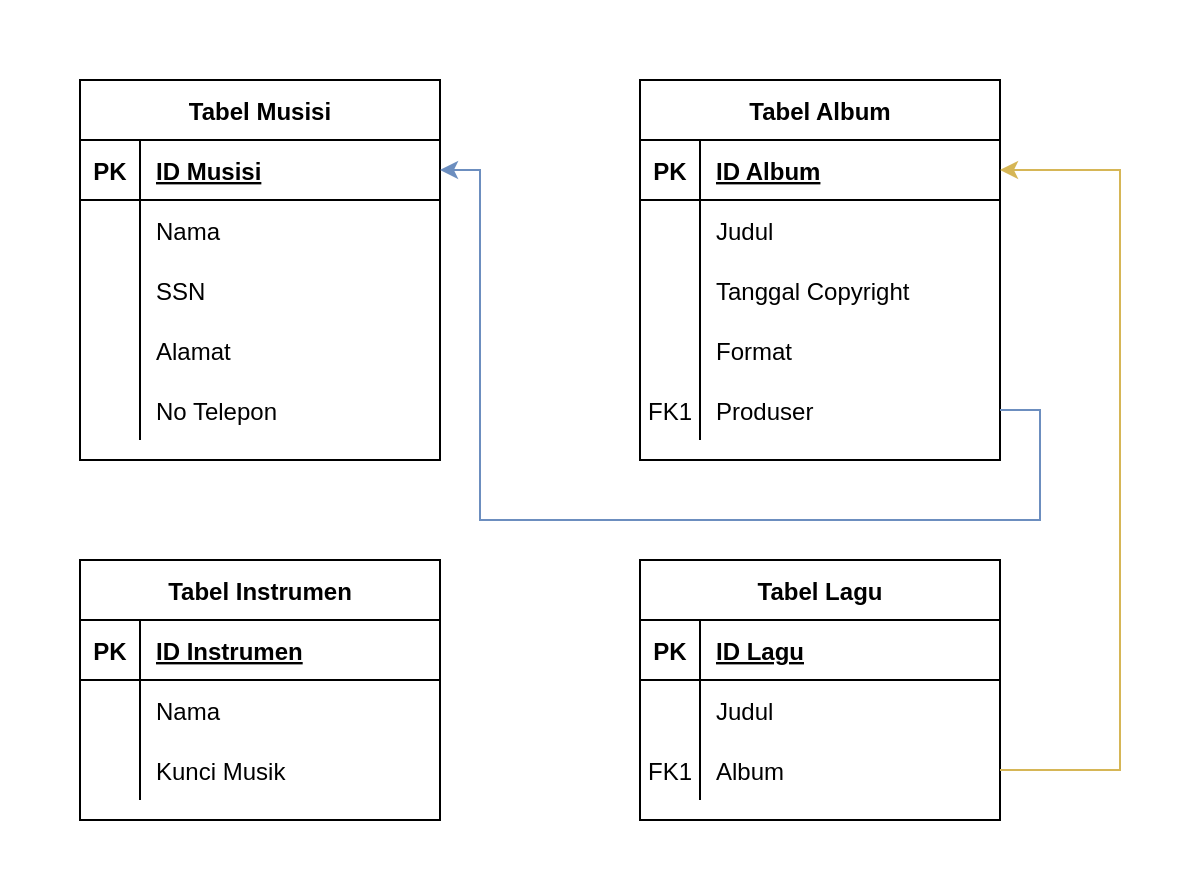 <mxfile version="20.0.2" type="device" pages="2"><diagram id="yE5jbAc8bw5vooXm9DRh" name="Project 1"><mxGraphModel dx="868" dy="520" grid="1" gridSize="10" guides="1" tooltips="1" connect="1" arrows="1" fold="1" page="1" pageScale="1" pageWidth="850" pageHeight="1100" math="0" shadow="0"><root><mxCell id="0"/><mxCell id="1" parent="0"/><mxCell id="SSqtJsGu-n4G2iBblamM-1" value="" style="rounded=0;whiteSpace=wrap;html=1;fillColor=none;strokeColor=none;" parent="1" vertex="1"><mxGeometry width="600" height="440" as="geometry"/></mxCell><mxCell id="lGt1atb2Q45k7bO0q2rv-1" value="Tabel Musisi" style="shape=table;startSize=30;container=1;collapsible=1;childLayout=tableLayout;fixedRows=1;rowLines=0;fontStyle=1;align=center;resizeLast=1;" parent="1" vertex="1"><mxGeometry x="40" y="40" width="180" height="190" as="geometry"/></mxCell><mxCell id="lGt1atb2Q45k7bO0q2rv-2" value="" style="shape=tableRow;horizontal=0;startSize=0;swimlaneHead=0;swimlaneBody=0;fillColor=none;collapsible=0;dropTarget=0;points=[[0,0.5],[1,0.5]];portConstraint=eastwest;top=0;left=0;right=0;bottom=1;" parent="lGt1atb2Q45k7bO0q2rv-1" vertex="1"><mxGeometry y="30" width="180" height="30" as="geometry"/></mxCell><mxCell id="lGt1atb2Q45k7bO0q2rv-3" value="PK" style="shape=partialRectangle;connectable=0;fillColor=none;top=0;left=0;bottom=0;right=0;fontStyle=1;overflow=hidden;" parent="lGt1atb2Q45k7bO0q2rv-2" vertex="1"><mxGeometry width="30" height="30" as="geometry"><mxRectangle width="30" height="30" as="alternateBounds"/></mxGeometry></mxCell><mxCell id="lGt1atb2Q45k7bO0q2rv-4" value="ID Musisi" style="shape=partialRectangle;connectable=0;fillColor=none;top=0;left=0;bottom=0;right=0;align=left;spacingLeft=6;fontStyle=5;overflow=hidden;" parent="lGt1atb2Q45k7bO0q2rv-2" vertex="1"><mxGeometry x="30" width="150" height="30" as="geometry"><mxRectangle width="150" height="30" as="alternateBounds"/></mxGeometry></mxCell><mxCell id="lGt1atb2Q45k7bO0q2rv-5" value="" style="shape=tableRow;horizontal=0;startSize=0;swimlaneHead=0;swimlaneBody=0;fillColor=none;collapsible=0;dropTarget=0;points=[[0,0.5],[1,0.5]];portConstraint=eastwest;top=0;left=0;right=0;bottom=0;" parent="lGt1atb2Q45k7bO0q2rv-1" vertex="1"><mxGeometry y="60" width="180" height="30" as="geometry"/></mxCell><mxCell id="lGt1atb2Q45k7bO0q2rv-6" value="" style="shape=partialRectangle;connectable=0;fillColor=none;top=0;left=0;bottom=0;right=0;editable=1;overflow=hidden;" parent="lGt1atb2Q45k7bO0q2rv-5" vertex="1"><mxGeometry width="30" height="30" as="geometry"><mxRectangle width="30" height="30" as="alternateBounds"/></mxGeometry></mxCell><mxCell id="lGt1atb2Q45k7bO0q2rv-7" value="Nama" style="shape=partialRectangle;connectable=0;fillColor=none;top=0;left=0;bottom=0;right=0;align=left;spacingLeft=6;overflow=hidden;" parent="lGt1atb2Q45k7bO0q2rv-5" vertex="1"><mxGeometry x="30" width="150" height="30" as="geometry"><mxRectangle width="150" height="30" as="alternateBounds"/></mxGeometry></mxCell><mxCell id="lGt1atb2Q45k7bO0q2rv-8" value="" style="shape=tableRow;horizontal=0;startSize=0;swimlaneHead=0;swimlaneBody=0;fillColor=none;collapsible=0;dropTarget=0;points=[[0,0.5],[1,0.5]];portConstraint=eastwest;top=0;left=0;right=0;bottom=0;" parent="lGt1atb2Q45k7bO0q2rv-1" vertex="1"><mxGeometry y="90" width="180" height="30" as="geometry"/></mxCell><mxCell id="lGt1atb2Q45k7bO0q2rv-9" value="" style="shape=partialRectangle;connectable=0;fillColor=none;top=0;left=0;bottom=0;right=0;editable=1;overflow=hidden;" parent="lGt1atb2Q45k7bO0q2rv-8" vertex="1"><mxGeometry width="30" height="30" as="geometry"><mxRectangle width="30" height="30" as="alternateBounds"/></mxGeometry></mxCell><mxCell id="lGt1atb2Q45k7bO0q2rv-10" value="SSN" style="shape=partialRectangle;connectable=0;fillColor=none;top=0;left=0;bottom=0;right=0;align=left;spacingLeft=6;overflow=hidden;" parent="lGt1atb2Q45k7bO0q2rv-8" vertex="1"><mxGeometry x="30" width="150" height="30" as="geometry"><mxRectangle width="150" height="30" as="alternateBounds"/></mxGeometry></mxCell><mxCell id="lGt1atb2Q45k7bO0q2rv-11" value="" style="shape=tableRow;horizontal=0;startSize=0;swimlaneHead=0;swimlaneBody=0;fillColor=none;collapsible=0;dropTarget=0;points=[[0,0.5],[1,0.5]];portConstraint=eastwest;top=0;left=0;right=0;bottom=0;" parent="lGt1atb2Q45k7bO0q2rv-1" vertex="1"><mxGeometry y="120" width="180" height="30" as="geometry"/></mxCell><mxCell id="lGt1atb2Q45k7bO0q2rv-12" value="" style="shape=partialRectangle;connectable=0;fillColor=none;top=0;left=0;bottom=0;right=0;editable=1;overflow=hidden;" parent="lGt1atb2Q45k7bO0q2rv-11" vertex="1"><mxGeometry width="30" height="30" as="geometry"><mxRectangle width="30" height="30" as="alternateBounds"/></mxGeometry></mxCell><mxCell id="lGt1atb2Q45k7bO0q2rv-13" value="Alamat" style="shape=partialRectangle;connectable=0;fillColor=none;top=0;left=0;bottom=0;right=0;align=left;spacingLeft=6;overflow=hidden;" parent="lGt1atb2Q45k7bO0q2rv-11" vertex="1"><mxGeometry x="30" width="150" height="30" as="geometry"><mxRectangle width="150" height="30" as="alternateBounds"/></mxGeometry></mxCell><mxCell id="lGt1atb2Q45k7bO0q2rv-14" style="shape=tableRow;horizontal=0;startSize=0;swimlaneHead=0;swimlaneBody=0;fillColor=none;collapsible=0;dropTarget=0;points=[[0,0.5],[1,0.5]];portConstraint=eastwest;top=0;left=0;right=0;bottom=0;" parent="lGt1atb2Q45k7bO0q2rv-1" vertex="1"><mxGeometry y="150" width="180" height="30" as="geometry"/></mxCell><mxCell id="lGt1atb2Q45k7bO0q2rv-15" style="shape=partialRectangle;connectable=0;fillColor=none;top=0;left=0;bottom=0;right=0;editable=1;overflow=hidden;" parent="lGt1atb2Q45k7bO0q2rv-14" vertex="1"><mxGeometry width="30" height="30" as="geometry"><mxRectangle width="30" height="30" as="alternateBounds"/></mxGeometry></mxCell><mxCell id="lGt1atb2Q45k7bO0q2rv-16" value="No Telepon" style="shape=partialRectangle;connectable=0;fillColor=none;top=0;left=0;bottom=0;right=0;align=left;spacingLeft=6;overflow=hidden;" parent="lGt1atb2Q45k7bO0q2rv-14" vertex="1"><mxGeometry x="30" width="150" height="30" as="geometry"><mxRectangle width="150" height="30" as="alternateBounds"/></mxGeometry></mxCell><mxCell id="lGt1atb2Q45k7bO0q2rv-18" value="Tabel Instrumen" style="shape=table;startSize=30;container=1;collapsible=1;childLayout=tableLayout;fixedRows=1;rowLines=0;fontStyle=1;align=center;resizeLast=1;" parent="1" vertex="1"><mxGeometry x="40" y="280" width="180" height="130" as="geometry"/></mxCell><mxCell id="lGt1atb2Q45k7bO0q2rv-19" value="" style="shape=tableRow;horizontal=0;startSize=0;swimlaneHead=0;swimlaneBody=0;fillColor=none;collapsible=0;dropTarget=0;points=[[0,0.5],[1,0.5]];portConstraint=eastwest;top=0;left=0;right=0;bottom=1;" parent="lGt1atb2Q45k7bO0q2rv-18" vertex="1"><mxGeometry y="30" width="180" height="30" as="geometry"/></mxCell><mxCell id="lGt1atb2Q45k7bO0q2rv-20" value="PK" style="shape=partialRectangle;connectable=0;fillColor=none;top=0;left=0;bottom=0;right=0;fontStyle=1;overflow=hidden;" parent="lGt1atb2Q45k7bO0q2rv-19" vertex="1"><mxGeometry width="30" height="30" as="geometry"><mxRectangle width="30" height="30" as="alternateBounds"/></mxGeometry></mxCell><mxCell id="lGt1atb2Q45k7bO0q2rv-21" value="ID Instrumen" style="shape=partialRectangle;connectable=0;fillColor=none;top=0;left=0;bottom=0;right=0;align=left;spacingLeft=6;fontStyle=5;overflow=hidden;" parent="lGt1atb2Q45k7bO0q2rv-19" vertex="1"><mxGeometry x="30" width="150" height="30" as="geometry"><mxRectangle width="150" height="30" as="alternateBounds"/></mxGeometry></mxCell><mxCell id="lGt1atb2Q45k7bO0q2rv-22" value="" style="shape=tableRow;horizontal=0;startSize=0;swimlaneHead=0;swimlaneBody=0;fillColor=none;collapsible=0;dropTarget=0;points=[[0,0.5],[1,0.5]];portConstraint=eastwest;top=0;left=0;right=0;bottom=0;" parent="lGt1atb2Q45k7bO0q2rv-18" vertex="1"><mxGeometry y="60" width="180" height="30" as="geometry"/></mxCell><mxCell id="lGt1atb2Q45k7bO0q2rv-23" value="" style="shape=partialRectangle;connectable=0;fillColor=none;top=0;left=0;bottom=0;right=0;editable=1;overflow=hidden;" parent="lGt1atb2Q45k7bO0q2rv-22" vertex="1"><mxGeometry width="30" height="30" as="geometry"><mxRectangle width="30" height="30" as="alternateBounds"/></mxGeometry></mxCell><mxCell id="lGt1atb2Q45k7bO0q2rv-24" value="Nama" style="shape=partialRectangle;connectable=0;fillColor=none;top=0;left=0;bottom=0;right=0;align=left;spacingLeft=6;overflow=hidden;" parent="lGt1atb2Q45k7bO0q2rv-22" vertex="1"><mxGeometry x="30" width="150" height="30" as="geometry"><mxRectangle width="150" height="30" as="alternateBounds"/></mxGeometry></mxCell><mxCell id="lGt1atb2Q45k7bO0q2rv-25" value="" style="shape=tableRow;horizontal=0;startSize=0;swimlaneHead=0;swimlaneBody=0;fillColor=none;collapsible=0;dropTarget=0;points=[[0,0.5],[1,0.5]];portConstraint=eastwest;top=0;left=0;right=0;bottom=0;" parent="lGt1atb2Q45k7bO0q2rv-18" vertex="1"><mxGeometry y="90" width="180" height="30" as="geometry"/></mxCell><mxCell id="lGt1atb2Q45k7bO0q2rv-26" value="" style="shape=partialRectangle;connectable=0;fillColor=none;top=0;left=0;bottom=0;right=0;editable=1;overflow=hidden;" parent="lGt1atb2Q45k7bO0q2rv-25" vertex="1"><mxGeometry width="30" height="30" as="geometry"><mxRectangle width="30" height="30" as="alternateBounds"/></mxGeometry></mxCell><mxCell id="lGt1atb2Q45k7bO0q2rv-27" value="Kunci Musik" style="shape=partialRectangle;connectable=0;fillColor=none;top=0;left=0;bottom=0;right=0;align=left;spacingLeft=6;overflow=hidden;" parent="lGt1atb2Q45k7bO0q2rv-25" vertex="1"><mxGeometry x="30" width="150" height="30" as="geometry"><mxRectangle width="150" height="30" as="alternateBounds"/></mxGeometry></mxCell><mxCell id="lGt1atb2Q45k7bO0q2rv-34" value="Tabel Album" style="shape=table;startSize=30;container=1;collapsible=1;childLayout=tableLayout;fixedRows=1;rowLines=0;fontStyle=1;align=center;resizeLast=1;" parent="1" vertex="1"><mxGeometry x="320" y="40" width="180" height="190" as="geometry"/></mxCell><mxCell id="lGt1atb2Q45k7bO0q2rv-35" value="" style="shape=tableRow;horizontal=0;startSize=0;swimlaneHead=0;swimlaneBody=0;fillColor=none;collapsible=0;dropTarget=0;points=[[0,0.5],[1,0.5]];portConstraint=eastwest;top=0;left=0;right=0;bottom=1;" parent="lGt1atb2Q45k7bO0q2rv-34" vertex="1"><mxGeometry y="30" width="180" height="30" as="geometry"/></mxCell><mxCell id="lGt1atb2Q45k7bO0q2rv-36" value="PK" style="shape=partialRectangle;connectable=0;fillColor=none;top=0;left=0;bottom=0;right=0;fontStyle=1;overflow=hidden;" parent="lGt1atb2Q45k7bO0q2rv-35" vertex="1"><mxGeometry width="30" height="30" as="geometry"><mxRectangle width="30" height="30" as="alternateBounds"/></mxGeometry></mxCell><mxCell id="lGt1atb2Q45k7bO0q2rv-37" value="ID Album" style="shape=partialRectangle;connectable=0;fillColor=none;top=0;left=0;bottom=0;right=0;align=left;spacingLeft=6;fontStyle=5;overflow=hidden;" parent="lGt1atb2Q45k7bO0q2rv-35" vertex="1"><mxGeometry x="30" width="150" height="30" as="geometry"><mxRectangle width="150" height="30" as="alternateBounds"/></mxGeometry></mxCell><mxCell id="lGt1atb2Q45k7bO0q2rv-38" value="" style="shape=tableRow;horizontal=0;startSize=0;swimlaneHead=0;swimlaneBody=0;fillColor=none;collapsible=0;dropTarget=0;points=[[0,0.5],[1,0.5]];portConstraint=eastwest;top=0;left=0;right=0;bottom=0;" parent="lGt1atb2Q45k7bO0q2rv-34" vertex="1"><mxGeometry y="60" width="180" height="30" as="geometry"/></mxCell><mxCell id="lGt1atb2Q45k7bO0q2rv-39" value="" style="shape=partialRectangle;connectable=0;fillColor=none;top=0;left=0;bottom=0;right=0;editable=1;overflow=hidden;" parent="lGt1atb2Q45k7bO0q2rv-38" vertex="1"><mxGeometry width="30" height="30" as="geometry"><mxRectangle width="30" height="30" as="alternateBounds"/></mxGeometry></mxCell><mxCell id="lGt1atb2Q45k7bO0q2rv-40" value="Judul" style="shape=partialRectangle;connectable=0;fillColor=none;top=0;left=0;bottom=0;right=0;align=left;spacingLeft=6;overflow=hidden;" parent="lGt1atb2Q45k7bO0q2rv-38" vertex="1"><mxGeometry x="30" width="150" height="30" as="geometry"><mxRectangle width="150" height="30" as="alternateBounds"/></mxGeometry></mxCell><mxCell id="lGt1atb2Q45k7bO0q2rv-41" value="" style="shape=tableRow;horizontal=0;startSize=0;swimlaneHead=0;swimlaneBody=0;fillColor=none;collapsible=0;dropTarget=0;points=[[0,0.5],[1,0.5]];portConstraint=eastwest;top=0;left=0;right=0;bottom=0;" parent="lGt1atb2Q45k7bO0q2rv-34" vertex="1"><mxGeometry y="90" width="180" height="30" as="geometry"/></mxCell><mxCell id="lGt1atb2Q45k7bO0q2rv-42" value="" style="shape=partialRectangle;connectable=0;fillColor=none;top=0;left=0;bottom=0;right=0;editable=1;overflow=hidden;" parent="lGt1atb2Q45k7bO0q2rv-41" vertex="1"><mxGeometry width="30" height="30" as="geometry"><mxRectangle width="30" height="30" as="alternateBounds"/></mxGeometry></mxCell><mxCell id="lGt1atb2Q45k7bO0q2rv-43" value="Tanggal Copyright" style="shape=partialRectangle;connectable=0;fillColor=none;top=0;left=0;bottom=0;right=0;align=left;spacingLeft=6;overflow=hidden;" parent="lGt1atb2Q45k7bO0q2rv-41" vertex="1"><mxGeometry x="30" width="150" height="30" as="geometry"><mxRectangle width="150" height="30" as="alternateBounds"/></mxGeometry></mxCell><mxCell id="lGt1atb2Q45k7bO0q2rv-44" value="" style="shape=tableRow;horizontal=0;startSize=0;swimlaneHead=0;swimlaneBody=0;fillColor=none;collapsible=0;dropTarget=0;points=[[0,0.5],[1,0.5]];portConstraint=eastwest;top=0;left=0;right=0;bottom=0;" parent="lGt1atb2Q45k7bO0q2rv-34" vertex="1"><mxGeometry y="120" width="180" height="30" as="geometry"/></mxCell><mxCell id="lGt1atb2Q45k7bO0q2rv-45" value="" style="shape=partialRectangle;connectable=0;fillColor=none;top=0;left=0;bottom=0;right=0;editable=1;overflow=hidden;" parent="lGt1atb2Q45k7bO0q2rv-44" vertex="1"><mxGeometry width="30" height="30" as="geometry"><mxRectangle width="30" height="30" as="alternateBounds"/></mxGeometry></mxCell><mxCell id="lGt1atb2Q45k7bO0q2rv-46" value="Format" style="shape=partialRectangle;connectable=0;fillColor=none;top=0;left=0;bottom=0;right=0;align=left;spacingLeft=6;overflow=hidden;" parent="lGt1atb2Q45k7bO0q2rv-44" vertex="1"><mxGeometry x="30" width="150" height="30" as="geometry"><mxRectangle width="150" height="30" as="alternateBounds"/></mxGeometry></mxCell><mxCell id="lGt1atb2Q45k7bO0q2rv-66" style="shape=tableRow;horizontal=0;startSize=0;swimlaneHead=0;swimlaneBody=0;fillColor=none;collapsible=0;dropTarget=0;points=[[0,0.5],[1,0.5]];portConstraint=eastwest;top=0;left=0;right=0;bottom=0;" parent="lGt1atb2Q45k7bO0q2rv-34" vertex="1"><mxGeometry y="150" width="180" height="30" as="geometry"/></mxCell><mxCell id="lGt1atb2Q45k7bO0q2rv-67" value="FK1" style="shape=partialRectangle;connectable=0;fillColor=none;top=0;left=0;bottom=0;right=0;editable=1;overflow=hidden;" parent="lGt1atb2Q45k7bO0q2rv-66" vertex="1"><mxGeometry width="30" height="30" as="geometry"><mxRectangle width="30" height="30" as="alternateBounds"/></mxGeometry></mxCell><mxCell id="lGt1atb2Q45k7bO0q2rv-68" value="Produser" style="shape=partialRectangle;connectable=0;fillColor=none;top=0;left=0;bottom=0;right=0;align=left;spacingLeft=6;overflow=hidden;" parent="lGt1atb2Q45k7bO0q2rv-66" vertex="1"><mxGeometry x="30" width="150" height="30" as="geometry"><mxRectangle width="150" height="30" as="alternateBounds"/></mxGeometry></mxCell><mxCell id="lGt1atb2Q45k7bO0q2rv-50" value="Tabel Lagu" style="shape=table;startSize=30;container=1;collapsible=1;childLayout=tableLayout;fixedRows=1;rowLines=0;fontStyle=1;align=center;resizeLast=1;" parent="1" vertex="1"><mxGeometry x="320" y="280" width="180" height="130" as="geometry"/></mxCell><mxCell id="lGt1atb2Q45k7bO0q2rv-51" value="" style="shape=tableRow;horizontal=0;startSize=0;swimlaneHead=0;swimlaneBody=0;fillColor=none;collapsible=0;dropTarget=0;points=[[0,0.5],[1,0.5]];portConstraint=eastwest;top=0;left=0;right=0;bottom=1;" parent="lGt1atb2Q45k7bO0q2rv-50" vertex="1"><mxGeometry y="30" width="180" height="30" as="geometry"/></mxCell><mxCell id="lGt1atb2Q45k7bO0q2rv-52" value="PK" style="shape=partialRectangle;connectable=0;fillColor=none;top=0;left=0;bottom=0;right=0;fontStyle=1;overflow=hidden;" parent="lGt1atb2Q45k7bO0q2rv-51" vertex="1"><mxGeometry width="30" height="30" as="geometry"><mxRectangle width="30" height="30" as="alternateBounds"/></mxGeometry></mxCell><mxCell id="lGt1atb2Q45k7bO0q2rv-53" value="ID Lagu" style="shape=partialRectangle;connectable=0;fillColor=none;top=0;left=0;bottom=0;right=0;align=left;spacingLeft=6;fontStyle=5;overflow=hidden;" parent="lGt1atb2Q45k7bO0q2rv-51" vertex="1"><mxGeometry x="30" width="150" height="30" as="geometry"><mxRectangle width="150" height="30" as="alternateBounds"/></mxGeometry></mxCell><mxCell id="lGt1atb2Q45k7bO0q2rv-54" value="" style="shape=tableRow;horizontal=0;startSize=0;swimlaneHead=0;swimlaneBody=0;fillColor=none;collapsible=0;dropTarget=0;points=[[0,0.5],[1,0.5]];portConstraint=eastwest;top=0;left=0;right=0;bottom=0;" parent="lGt1atb2Q45k7bO0q2rv-50" vertex="1"><mxGeometry y="60" width="180" height="30" as="geometry"/></mxCell><mxCell id="lGt1atb2Q45k7bO0q2rv-55" value="" style="shape=partialRectangle;connectable=0;fillColor=none;top=0;left=0;bottom=0;right=0;editable=1;overflow=hidden;" parent="lGt1atb2Q45k7bO0q2rv-54" vertex="1"><mxGeometry width="30" height="30" as="geometry"><mxRectangle width="30" height="30" as="alternateBounds"/></mxGeometry></mxCell><mxCell id="lGt1atb2Q45k7bO0q2rv-56" value="Judul" style="shape=partialRectangle;connectable=0;fillColor=none;top=0;left=0;bottom=0;right=0;align=left;spacingLeft=6;overflow=hidden;" parent="lGt1atb2Q45k7bO0q2rv-54" vertex="1"><mxGeometry x="30" width="150" height="30" as="geometry"><mxRectangle width="150" height="30" as="alternateBounds"/></mxGeometry></mxCell><mxCell id="lGt1atb2Q45k7bO0q2rv-72" style="shape=tableRow;horizontal=0;startSize=0;swimlaneHead=0;swimlaneBody=0;fillColor=none;collapsible=0;dropTarget=0;points=[[0,0.5],[1,0.5]];portConstraint=eastwest;top=0;left=0;right=0;bottom=0;" parent="lGt1atb2Q45k7bO0q2rv-50" vertex="1"><mxGeometry y="90" width="180" height="30" as="geometry"/></mxCell><mxCell id="lGt1atb2Q45k7bO0q2rv-73" value="FK1" style="shape=partialRectangle;connectable=0;fillColor=none;top=0;left=0;bottom=0;right=0;editable=1;overflow=hidden;" parent="lGt1atb2Q45k7bO0q2rv-72" vertex="1"><mxGeometry width="30" height="30" as="geometry"><mxRectangle width="30" height="30" as="alternateBounds"/></mxGeometry></mxCell><mxCell id="lGt1atb2Q45k7bO0q2rv-74" value="Album" style="shape=partialRectangle;connectable=0;fillColor=none;top=0;left=0;bottom=0;right=0;align=left;spacingLeft=6;overflow=hidden;" parent="lGt1atb2Q45k7bO0q2rv-72" vertex="1"><mxGeometry x="30" width="150" height="30" as="geometry"><mxRectangle width="150" height="30" as="alternateBounds"/></mxGeometry></mxCell><mxCell id="lGt1atb2Q45k7bO0q2rv-79" style="edgeStyle=orthogonalEdgeStyle;rounded=0;orthogonalLoop=1;jettySize=auto;html=1;entryX=1;entryY=0.5;entryDx=0;entryDy=0;fillColor=#dae8fc;strokeColor=#6c8ebf;" parent="1" target="lGt1atb2Q45k7bO0q2rv-2" edge="1"><mxGeometry relative="1" as="geometry"><Array as="points"><mxPoint x="520" y="385"/><mxPoint x="520" y="260"/><mxPoint x="240" y="260"/><mxPoint x="240" y="85"/></Array></mxGeometry></mxCell><mxCell id="lGt1atb2Q45k7bO0q2rv-80" style="edgeStyle=orthogonalEdgeStyle;rounded=0;orthogonalLoop=1;jettySize=auto;html=1;entryX=1;entryY=0.5;entryDx=0;entryDy=0;fillColor=#dae8fc;strokeColor=#6c8ebf;" parent="1" source="lGt1atb2Q45k7bO0q2rv-66" target="lGt1atb2Q45k7bO0q2rv-2" edge="1"><mxGeometry relative="1" as="geometry"><Array as="points"><mxPoint x="520" y="205"/><mxPoint x="520" y="260"/><mxPoint x="240" y="260"/><mxPoint x="240" y="85"/></Array></mxGeometry></mxCell><mxCell id="lGt1atb2Q45k7bO0q2rv-81" style="edgeStyle=orthogonalEdgeStyle;rounded=0;orthogonalLoop=1;jettySize=auto;html=1;entryX=1;entryY=0.5;entryDx=0;entryDy=0;fillColor=#fff2cc;strokeColor=#d6b656;" parent="1" source="lGt1atb2Q45k7bO0q2rv-72" target="lGt1atb2Q45k7bO0q2rv-35" edge="1"><mxGeometry relative="1" as="geometry"><Array as="points"><mxPoint x="560" y="385"/><mxPoint x="560" y="85"/></Array></mxGeometry></mxCell><mxCell id="lGt1atb2Q45k7bO0q2rv-85" style="edgeStyle=orthogonalEdgeStyle;rounded=0;orthogonalLoop=1;jettySize=auto;html=1;entryX=1;entryY=0.5;entryDx=0;entryDy=0;fillColor=#f8cecc;strokeColor=#b85450;" parent="1" target="lGt1atb2Q45k7bO0q2rv-19" edge="1"><mxGeometry relative="1" as="geometry"><Array as="points"><mxPoint x="280" y="235"/><mxPoint x="280" y="325"/></Array></mxGeometry></mxCell></root></mxGraphModel></diagram><diagram id="ZtxIlusc3WWcSlfUmJfI" name="Project 2"><mxGraphModel dx="868" dy="520" grid="1" gridSize="10" guides="1" tooltips="1" connect="1" arrows="1" fold="1" page="1" pageScale="1" pageWidth="850" pageHeight="1100" math="0" shadow="0"><root><mxCell id="0"/><mxCell id="1" parent="0"/><mxCell id="4MfmLm9JOlNP3T2uzM1D-1" value="" style="rounded=0;whiteSpace=wrap;html=1;fillColor=none;strokeColor=none;" parent="1" vertex="1"><mxGeometry width="800" height="680" as="geometry"/></mxCell><mxCell id="g5x3X5lrVRF9ZWE9VH4x-1" value="Employee" style="shape=table;startSize=30;container=1;collapsible=1;childLayout=tableLayout;fixedRows=1;rowLines=0;fontStyle=1;align=center;resizeLast=1;" parent="1" vertex="1"><mxGeometry x="40" y="40" width="180" height="310" as="geometry"/></mxCell><mxCell id="g5x3X5lrVRF9ZWE9VH4x-2" value="" style="shape=tableRow;horizontal=0;startSize=0;swimlaneHead=0;swimlaneBody=0;fillColor=none;collapsible=0;dropTarget=0;points=[[0,0.5],[1,0.5]];portConstraint=eastwest;top=0;left=0;right=0;bottom=1;" parent="g5x3X5lrVRF9ZWE9VH4x-1" vertex="1"><mxGeometry y="30" width="180" height="30" as="geometry"/></mxCell><mxCell id="g5x3X5lrVRF9ZWE9VH4x-3" value="PK" style="shape=partialRectangle;connectable=0;fillColor=none;top=0;left=0;bottom=0;right=0;fontStyle=1;overflow=hidden;" parent="g5x3X5lrVRF9ZWE9VH4x-2" vertex="1"><mxGeometry width="30" height="30" as="geometry"><mxRectangle width="30" height="30" as="alternateBounds"/></mxGeometry></mxCell><mxCell id="g5x3X5lrVRF9ZWE9VH4x-4" value="SSN" style="shape=partialRectangle;connectable=0;fillColor=none;top=0;left=0;bottom=0;right=0;align=left;spacingLeft=6;fontStyle=5;overflow=hidden;" parent="g5x3X5lrVRF9ZWE9VH4x-2" vertex="1"><mxGeometry x="30" width="150" height="30" as="geometry"><mxRectangle width="150" height="30" as="alternateBounds"/></mxGeometry></mxCell><mxCell id="g5x3X5lrVRF9ZWE9VH4x-5" value="" style="shape=tableRow;horizontal=0;startSize=0;swimlaneHead=0;swimlaneBody=0;fillColor=none;collapsible=0;dropTarget=0;points=[[0,0.5],[1,0.5]];portConstraint=eastwest;top=0;left=0;right=0;bottom=0;" parent="g5x3X5lrVRF9ZWE9VH4x-1" vertex="1"><mxGeometry y="60" width="180" height="30" as="geometry"/></mxCell><mxCell id="g5x3X5lrVRF9ZWE9VH4x-6" value="" style="shape=partialRectangle;connectable=0;fillColor=none;top=0;left=0;bottom=0;right=0;editable=1;overflow=hidden;" parent="g5x3X5lrVRF9ZWE9VH4x-5" vertex="1"><mxGeometry width="30" height="30" as="geometry"><mxRectangle width="30" height="30" as="alternateBounds"/></mxGeometry></mxCell><mxCell id="g5x3X5lrVRF9ZWE9VH4x-7" value="First Name" style="shape=partialRectangle;connectable=0;fillColor=none;top=0;left=0;bottom=0;right=0;align=left;spacingLeft=6;overflow=hidden;" parent="g5x3X5lrVRF9ZWE9VH4x-5" vertex="1"><mxGeometry x="30" width="150" height="30" as="geometry"><mxRectangle width="150" height="30" as="alternateBounds"/></mxGeometry></mxCell><mxCell id="g5x3X5lrVRF9ZWE9VH4x-8" value="" style="shape=tableRow;horizontal=0;startSize=0;swimlaneHead=0;swimlaneBody=0;fillColor=none;collapsible=0;dropTarget=0;points=[[0,0.5],[1,0.5]];portConstraint=eastwest;top=0;left=0;right=0;bottom=0;" parent="g5x3X5lrVRF9ZWE9VH4x-1" vertex="1"><mxGeometry y="90" width="180" height="30" as="geometry"/></mxCell><mxCell id="g5x3X5lrVRF9ZWE9VH4x-9" value="" style="shape=partialRectangle;connectable=0;fillColor=none;top=0;left=0;bottom=0;right=0;editable=1;overflow=hidden;" parent="g5x3X5lrVRF9ZWE9VH4x-8" vertex="1"><mxGeometry width="30" height="30" as="geometry"><mxRectangle width="30" height="30" as="alternateBounds"/></mxGeometry></mxCell><mxCell id="g5x3X5lrVRF9ZWE9VH4x-10" value="Middle Name" style="shape=partialRectangle;connectable=0;fillColor=none;top=0;left=0;bottom=0;right=0;align=left;spacingLeft=6;overflow=hidden;" parent="g5x3X5lrVRF9ZWE9VH4x-8" vertex="1"><mxGeometry x="30" width="150" height="30" as="geometry"><mxRectangle width="150" height="30" as="alternateBounds"/></mxGeometry></mxCell><mxCell id="g5x3X5lrVRF9ZWE9VH4x-11" value="" style="shape=tableRow;horizontal=0;startSize=0;swimlaneHead=0;swimlaneBody=0;fillColor=none;collapsible=0;dropTarget=0;points=[[0,0.5],[1,0.5]];portConstraint=eastwest;top=0;left=0;right=0;bottom=0;" parent="g5x3X5lrVRF9ZWE9VH4x-1" vertex="1"><mxGeometry y="120" width="180" height="30" as="geometry"/></mxCell><mxCell id="g5x3X5lrVRF9ZWE9VH4x-12" value="" style="shape=partialRectangle;connectable=0;fillColor=none;top=0;left=0;bottom=0;right=0;editable=1;overflow=hidden;" parent="g5x3X5lrVRF9ZWE9VH4x-11" vertex="1"><mxGeometry width="30" height="30" as="geometry"><mxRectangle width="30" height="30" as="alternateBounds"/></mxGeometry></mxCell><mxCell id="g5x3X5lrVRF9ZWE9VH4x-13" value="Last Name" style="shape=partialRectangle;connectable=0;fillColor=none;top=0;left=0;bottom=0;right=0;align=left;spacingLeft=6;overflow=hidden;" parent="g5x3X5lrVRF9ZWE9VH4x-11" vertex="1"><mxGeometry x="30" width="150" height="30" as="geometry"><mxRectangle width="150" height="30" as="alternateBounds"/></mxGeometry></mxCell><mxCell id="g5x3X5lrVRF9ZWE9VH4x-14" style="shape=tableRow;horizontal=0;startSize=0;swimlaneHead=0;swimlaneBody=0;fillColor=none;collapsible=0;dropTarget=0;points=[[0,0.5],[1,0.5]];portConstraint=eastwest;top=0;left=0;right=0;bottom=0;" parent="g5x3X5lrVRF9ZWE9VH4x-1" vertex="1"><mxGeometry y="150" width="180" height="30" as="geometry"/></mxCell><mxCell id="g5x3X5lrVRF9ZWE9VH4x-15" style="shape=partialRectangle;connectable=0;fillColor=none;top=0;left=0;bottom=0;right=0;editable=1;overflow=hidden;" parent="g5x3X5lrVRF9ZWE9VH4x-14" vertex="1"><mxGeometry width="30" height="30" as="geometry"><mxRectangle width="30" height="30" as="alternateBounds"/></mxGeometry></mxCell><mxCell id="g5x3X5lrVRF9ZWE9VH4x-16" value="Birthdate" style="shape=partialRectangle;connectable=0;fillColor=none;top=0;left=0;bottom=0;right=0;align=left;spacingLeft=6;overflow=hidden;" parent="g5x3X5lrVRF9ZWE9VH4x-14" vertex="1"><mxGeometry x="30" width="150" height="30" as="geometry"><mxRectangle width="150" height="30" as="alternateBounds"/></mxGeometry></mxCell><mxCell id="g5x3X5lrVRF9ZWE9VH4x-17" style="shape=tableRow;horizontal=0;startSize=0;swimlaneHead=0;swimlaneBody=0;fillColor=none;collapsible=0;dropTarget=0;points=[[0,0.5],[1,0.5]];portConstraint=eastwest;top=0;left=0;right=0;bottom=0;" parent="g5x3X5lrVRF9ZWE9VH4x-1" vertex="1"><mxGeometry y="180" width="180" height="30" as="geometry"/></mxCell><mxCell id="g5x3X5lrVRF9ZWE9VH4x-18" style="shape=partialRectangle;connectable=0;fillColor=none;top=0;left=0;bottom=0;right=0;editable=1;overflow=hidden;" parent="g5x3X5lrVRF9ZWE9VH4x-17" vertex="1"><mxGeometry width="30" height="30" as="geometry"><mxRectangle width="30" height="30" as="alternateBounds"/></mxGeometry></mxCell><mxCell id="g5x3X5lrVRF9ZWE9VH4x-19" value="Adress" style="shape=partialRectangle;connectable=0;fillColor=none;top=0;left=0;bottom=0;right=0;align=left;spacingLeft=6;overflow=hidden;" parent="g5x3X5lrVRF9ZWE9VH4x-17" vertex="1"><mxGeometry x="30" width="150" height="30" as="geometry"><mxRectangle width="150" height="30" as="alternateBounds"/></mxGeometry></mxCell><mxCell id="g5x3X5lrVRF9ZWE9VH4x-20" style="shape=tableRow;horizontal=0;startSize=0;swimlaneHead=0;swimlaneBody=0;fillColor=none;collapsible=0;dropTarget=0;points=[[0,0.5],[1,0.5]];portConstraint=eastwest;top=0;left=0;right=0;bottom=0;" parent="g5x3X5lrVRF9ZWE9VH4x-1" vertex="1"><mxGeometry y="210" width="180" height="30" as="geometry"/></mxCell><mxCell id="g5x3X5lrVRF9ZWE9VH4x-21" style="shape=partialRectangle;connectable=0;fillColor=none;top=0;left=0;bottom=0;right=0;editable=1;overflow=hidden;" parent="g5x3X5lrVRF9ZWE9VH4x-20" vertex="1"><mxGeometry width="30" height="30" as="geometry"><mxRectangle width="30" height="30" as="alternateBounds"/></mxGeometry></mxCell><mxCell id="g5x3X5lrVRF9ZWE9VH4x-22" value="Sex" style="shape=partialRectangle;connectable=0;fillColor=none;top=0;left=0;bottom=0;right=0;align=left;spacingLeft=6;overflow=hidden;" parent="g5x3X5lrVRF9ZWE9VH4x-20" vertex="1"><mxGeometry x="30" width="150" height="30" as="geometry"><mxRectangle width="150" height="30" as="alternateBounds"/></mxGeometry></mxCell><mxCell id="g5x3X5lrVRF9ZWE9VH4x-23" style="shape=tableRow;horizontal=0;startSize=0;swimlaneHead=0;swimlaneBody=0;fillColor=none;collapsible=0;dropTarget=0;points=[[0,0.5],[1,0.5]];portConstraint=eastwest;top=0;left=0;right=0;bottom=0;" parent="g5x3X5lrVRF9ZWE9VH4x-1" vertex="1"><mxGeometry y="240" width="180" height="30" as="geometry"/></mxCell><mxCell id="g5x3X5lrVRF9ZWE9VH4x-24" style="shape=partialRectangle;connectable=0;fillColor=none;top=0;left=0;bottom=0;right=0;editable=1;overflow=hidden;" parent="g5x3X5lrVRF9ZWE9VH4x-23" vertex="1"><mxGeometry width="30" height="30" as="geometry"><mxRectangle width="30" height="30" as="alternateBounds"/></mxGeometry></mxCell><mxCell id="g5x3X5lrVRF9ZWE9VH4x-25" value="Salary" style="shape=partialRectangle;connectable=0;fillColor=none;top=0;left=0;bottom=0;right=0;align=left;spacingLeft=6;overflow=hidden;" parent="g5x3X5lrVRF9ZWE9VH4x-23" vertex="1"><mxGeometry x="30" width="150" height="30" as="geometry"><mxRectangle width="150" height="30" as="alternateBounds"/></mxGeometry></mxCell><mxCell id="g5x3X5lrVRF9ZWE9VH4x-26" style="shape=tableRow;horizontal=0;startSize=0;swimlaneHead=0;swimlaneBody=0;fillColor=none;collapsible=0;dropTarget=0;points=[[0,0.5],[1,0.5]];portConstraint=eastwest;top=0;left=0;right=0;bottom=0;" parent="g5x3X5lrVRF9ZWE9VH4x-1" vertex="1"><mxGeometry y="270" width="180" height="30" as="geometry"/></mxCell><mxCell id="g5x3X5lrVRF9ZWE9VH4x-27" value="FK1" style="shape=partialRectangle;connectable=0;fillColor=none;top=0;left=0;bottom=0;right=0;editable=1;overflow=hidden;" parent="g5x3X5lrVRF9ZWE9VH4x-26" vertex="1"><mxGeometry width="30" height="30" as="geometry"><mxRectangle width="30" height="30" as="alternateBounds"/></mxGeometry></mxCell><mxCell id="g5x3X5lrVRF9ZWE9VH4x-28" value="Department Number" style="shape=partialRectangle;connectable=0;fillColor=none;top=0;left=0;bottom=0;right=0;align=left;spacingLeft=6;overflow=hidden;" parent="g5x3X5lrVRF9ZWE9VH4x-26" vertex="1"><mxGeometry x="30" width="150" height="30" as="geometry"><mxRectangle width="150" height="30" as="alternateBounds"/></mxGeometry></mxCell><mxCell id="g5x3X5lrVRF9ZWE9VH4x-29" value="Department" style="shape=table;startSize=30;container=1;collapsible=1;childLayout=tableLayout;fixedRows=1;rowLines=0;fontStyle=1;align=center;resizeLast=1;" parent="1" vertex="1"><mxGeometry x="280" y="40" width="180" height="130" as="geometry"/></mxCell><mxCell id="g5x3X5lrVRF9ZWE9VH4x-30" value="" style="shape=tableRow;horizontal=0;startSize=0;swimlaneHead=0;swimlaneBody=0;fillColor=none;collapsible=0;dropTarget=0;points=[[0,0.5],[1,0.5]];portConstraint=eastwest;top=0;left=0;right=0;bottom=1;" parent="g5x3X5lrVRF9ZWE9VH4x-29" vertex="1"><mxGeometry y="30" width="180" height="30" as="geometry"/></mxCell><mxCell id="g5x3X5lrVRF9ZWE9VH4x-31" value="PK" style="shape=partialRectangle;connectable=0;fillColor=none;top=0;left=0;bottom=0;right=0;fontStyle=1;overflow=hidden;" parent="g5x3X5lrVRF9ZWE9VH4x-30" vertex="1"><mxGeometry width="30" height="30" as="geometry"><mxRectangle width="30" height="30" as="alternateBounds"/></mxGeometry></mxCell><mxCell id="g5x3X5lrVRF9ZWE9VH4x-32" value="Department Number" style="shape=partialRectangle;connectable=0;fillColor=none;top=0;left=0;bottom=0;right=0;align=left;spacingLeft=6;fontStyle=5;overflow=hidden;" parent="g5x3X5lrVRF9ZWE9VH4x-30" vertex="1"><mxGeometry x="30" width="150" height="30" as="geometry"><mxRectangle width="150" height="30" as="alternateBounds"/></mxGeometry></mxCell><mxCell id="g5x3X5lrVRF9ZWE9VH4x-33" value="" style="shape=tableRow;horizontal=0;startSize=0;swimlaneHead=0;swimlaneBody=0;fillColor=none;collapsible=0;dropTarget=0;points=[[0,0.5],[1,0.5]];portConstraint=eastwest;top=0;left=0;right=0;bottom=0;" parent="g5x3X5lrVRF9ZWE9VH4x-29" vertex="1"><mxGeometry y="60" width="180" height="30" as="geometry"/></mxCell><mxCell id="g5x3X5lrVRF9ZWE9VH4x-34" value="" style="shape=partialRectangle;connectable=0;fillColor=none;top=0;left=0;bottom=0;right=0;editable=1;overflow=hidden;" parent="g5x3X5lrVRF9ZWE9VH4x-33" vertex="1"><mxGeometry width="30" height="30" as="geometry"><mxRectangle width="30" height="30" as="alternateBounds"/></mxGeometry></mxCell><mxCell id="g5x3X5lrVRF9ZWE9VH4x-35" value="Department Name" style="shape=partialRectangle;connectable=0;fillColor=none;top=0;left=0;bottom=0;right=0;align=left;spacingLeft=6;overflow=hidden;" parent="g5x3X5lrVRF9ZWE9VH4x-33" vertex="1"><mxGeometry x="30" width="150" height="30" as="geometry"><mxRectangle width="150" height="30" as="alternateBounds"/></mxGeometry></mxCell><mxCell id="g5x3X5lrVRF9ZWE9VH4x-39" value="" style="shape=tableRow;horizontal=0;startSize=0;swimlaneHead=0;swimlaneBody=0;fillColor=none;collapsible=0;dropTarget=0;points=[[0,0.5],[1,0.5]];portConstraint=eastwest;top=0;left=0;right=0;bottom=0;" parent="g5x3X5lrVRF9ZWE9VH4x-29" vertex="1"><mxGeometry y="90" width="180" height="30" as="geometry"/></mxCell><mxCell id="g5x3X5lrVRF9ZWE9VH4x-40" value="" style="shape=partialRectangle;connectable=0;fillColor=none;top=0;left=0;bottom=0;right=0;editable=1;overflow=hidden;" parent="g5x3X5lrVRF9ZWE9VH4x-39" vertex="1"><mxGeometry width="30" height="30" as="geometry"><mxRectangle width="30" height="30" as="alternateBounds"/></mxGeometry></mxCell><mxCell id="g5x3X5lrVRF9ZWE9VH4x-41" value="Manager Startdate" style="shape=partialRectangle;connectable=0;fillColor=none;top=0;left=0;bottom=0;right=0;align=left;spacingLeft=6;overflow=hidden;" parent="g5x3X5lrVRF9ZWE9VH4x-39" vertex="1"><mxGeometry x="30" width="150" height="30" as="geometry"><mxRectangle width="150" height="30" as="alternateBounds"/></mxGeometry></mxCell><mxCell id="g5x3X5lrVRF9ZWE9VH4x-45" value="Dept_Location" style="shape=table;startSize=30;container=1;collapsible=1;childLayout=tableLayout;fixedRows=1;rowLines=0;fontStyle=1;align=center;resizeLast=1;" parent="1" vertex="1"><mxGeometry x="520" y="40" width="180" height="100" as="geometry"/></mxCell><mxCell id="g5x3X5lrVRF9ZWE9VH4x-49" value="" style="shape=tableRow;horizontal=0;startSize=0;swimlaneHead=0;swimlaneBody=0;fillColor=none;collapsible=0;dropTarget=0;points=[[0,0.5],[1,0.5]];portConstraint=eastwest;top=0;left=0;right=0;bottom=0;" parent="g5x3X5lrVRF9ZWE9VH4x-45" vertex="1"><mxGeometry y="30" width="180" height="30" as="geometry"/></mxCell><mxCell id="g5x3X5lrVRF9ZWE9VH4x-50" value="FK1" style="shape=partialRectangle;connectable=0;fillColor=none;top=0;left=0;bottom=0;right=0;editable=1;overflow=hidden;" parent="g5x3X5lrVRF9ZWE9VH4x-49" vertex="1"><mxGeometry width="30" height="30" as="geometry"><mxRectangle width="30" height="30" as="alternateBounds"/></mxGeometry></mxCell><mxCell id="g5x3X5lrVRF9ZWE9VH4x-51" value="Department Number" style="shape=partialRectangle;connectable=0;fillColor=none;top=0;left=0;bottom=0;right=0;align=left;spacingLeft=6;overflow=hidden;" parent="g5x3X5lrVRF9ZWE9VH4x-49" vertex="1"><mxGeometry x="30" width="150" height="30" as="geometry"><mxRectangle width="150" height="30" as="alternateBounds"/></mxGeometry></mxCell><mxCell id="g5x3X5lrVRF9ZWE9VH4x-52" value="" style="shape=tableRow;horizontal=0;startSize=0;swimlaneHead=0;swimlaneBody=0;fillColor=none;collapsible=0;dropTarget=0;points=[[0,0.5],[1,0.5]];portConstraint=eastwest;top=0;left=0;right=0;bottom=0;" parent="g5x3X5lrVRF9ZWE9VH4x-45" vertex="1"><mxGeometry y="60" width="180" height="30" as="geometry"/></mxCell><mxCell id="g5x3X5lrVRF9ZWE9VH4x-53" value="" style="shape=partialRectangle;connectable=0;fillColor=none;top=0;left=0;bottom=0;right=0;editable=1;overflow=hidden;" parent="g5x3X5lrVRF9ZWE9VH4x-52" vertex="1"><mxGeometry width="30" height="30" as="geometry"><mxRectangle width="30" height="30" as="alternateBounds"/></mxGeometry></mxCell><mxCell id="g5x3X5lrVRF9ZWE9VH4x-54" value="Department Location" style="shape=partialRectangle;connectable=0;fillColor=none;top=0;left=0;bottom=0;right=0;align=left;spacingLeft=6;overflow=hidden;" parent="g5x3X5lrVRF9ZWE9VH4x-52" vertex="1"><mxGeometry x="30" width="150" height="30" as="geometry"><mxRectangle width="150" height="30" as="alternateBounds"/></mxGeometry></mxCell><mxCell id="g5x3X5lrVRF9ZWE9VH4x-61" value="Project" style="shape=table;startSize=30;container=1;collapsible=1;childLayout=tableLayout;fixedRows=1;rowLines=0;fontStyle=1;align=center;resizeLast=1;" parent="1" vertex="1"><mxGeometry x="280" y="240" width="180" height="160" as="geometry"/></mxCell><mxCell id="g5x3X5lrVRF9ZWE9VH4x-62" value="" style="shape=tableRow;horizontal=0;startSize=0;swimlaneHead=0;swimlaneBody=0;fillColor=none;collapsible=0;dropTarget=0;points=[[0,0.5],[1,0.5]];portConstraint=eastwest;top=0;left=0;right=0;bottom=1;" parent="g5x3X5lrVRF9ZWE9VH4x-61" vertex="1"><mxGeometry y="30" width="180" height="30" as="geometry"/></mxCell><mxCell id="g5x3X5lrVRF9ZWE9VH4x-63" value="PK" style="shape=partialRectangle;connectable=0;fillColor=none;top=0;left=0;bottom=0;right=0;fontStyle=1;overflow=hidden;" parent="g5x3X5lrVRF9ZWE9VH4x-62" vertex="1"><mxGeometry width="30" height="30" as="geometry"><mxRectangle width="30" height="30" as="alternateBounds"/></mxGeometry></mxCell><mxCell id="g5x3X5lrVRF9ZWE9VH4x-64" value="Project Number" style="shape=partialRectangle;connectable=0;fillColor=none;top=0;left=0;bottom=0;right=0;align=left;spacingLeft=6;fontStyle=5;overflow=hidden;" parent="g5x3X5lrVRF9ZWE9VH4x-62" vertex="1"><mxGeometry x="30" width="150" height="30" as="geometry"><mxRectangle width="150" height="30" as="alternateBounds"/></mxGeometry></mxCell><mxCell id="g5x3X5lrVRF9ZWE9VH4x-65" value="" style="shape=tableRow;horizontal=0;startSize=0;swimlaneHead=0;swimlaneBody=0;fillColor=none;collapsible=0;dropTarget=0;points=[[0,0.5],[1,0.5]];portConstraint=eastwest;top=0;left=0;right=0;bottom=0;" parent="g5x3X5lrVRF9ZWE9VH4x-61" vertex="1"><mxGeometry y="60" width="180" height="30" as="geometry"/></mxCell><mxCell id="g5x3X5lrVRF9ZWE9VH4x-66" value="" style="shape=partialRectangle;connectable=0;fillColor=none;top=0;left=0;bottom=0;right=0;editable=1;overflow=hidden;" parent="g5x3X5lrVRF9ZWE9VH4x-65" vertex="1"><mxGeometry width="30" height="30" as="geometry"><mxRectangle width="30" height="30" as="alternateBounds"/></mxGeometry></mxCell><mxCell id="g5x3X5lrVRF9ZWE9VH4x-67" value="Project Name" style="shape=partialRectangle;connectable=0;fillColor=none;top=0;left=0;bottom=0;right=0;align=left;spacingLeft=6;overflow=hidden;" parent="g5x3X5lrVRF9ZWE9VH4x-65" vertex="1"><mxGeometry x="30" width="150" height="30" as="geometry"><mxRectangle width="150" height="30" as="alternateBounds"/></mxGeometry></mxCell><mxCell id="g5x3X5lrVRF9ZWE9VH4x-68" value="" style="shape=tableRow;horizontal=0;startSize=0;swimlaneHead=0;swimlaneBody=0;fillColor=none;collapsible=0;dropTarget=0;points=[[0,0.5],[1,0.5]];portConstraint=eastwest;top=0;left=0;right=0;bottom=0;" parent="g5x3X5lrVRF9ZWE9VH4x-61" vertex="1"><mxGeometry y="90" width="180" height="30" as="geometry"/></mxCell><mxCell id="g5x3X5lrVRF9ZWE9VH4x-69" value="" style="shape=partialRectangle;connectable=0;fillColor=none;top=0;left=0;bottom=0;right=0;editable=1;overflow=hidden;" parent="g5x3X5lrVRF9ZWE9VH4x-68" vertex="1"><mxGeometry width="30" height="30" as="geometry"><mxRectangle width="30" height="30" as="alternateBounds"/></mxGeometry></mxCell><mxCell id="g5x3X5lrVRF9ZWE9VH4x-70" value="Project Location" style="shape=partialRectangle;connectable=0;fillColor=none;top=0;left=0;bottom=0;right=0;align=left;spacingLeft=6;overflow=hidden;" parent="g5x3X5lrVRF9ZWE9VH4x-68" vertex="1"><mxGeometry x="30" width="150" height="30" as="geometry"><mxRectangle width="150" height="30" as="alternateBounds"/></mxGeometry></mxCell><mxCell id="g5x3X5lrVRF9ZWE9VH4x-71" value="" style="shape=tableRow;horizontal=0;startSize=0;swimlaneHead=0;swimlaneBody=0;fillColor=none;collapsible=0;dropTarget=0;points=[[0,0.5],[1,0.5]];portConstraint=eastwest;top=0;left=0;right=0;bottom=0;" parent="g5x3X5lrVRF9ZWE9VH4x-61" vertex="1"><mxGeometry y="120" width="180" height="30" as="geometry"/></mxCell><mxCell id="g5x3X5lrVRF9ZWE9VH4x-72" value="FK1" style="shape=partialRectangle;connectable=0;fillColor=none;top=0;left=0;bottom=0;right=0;editable=1;overflow=hidden;" parent="g5x3X5lrVRF9ZWE9VH4x-71" vertex="1"><mxGeometry width="30" height="30" as="geometry"><mxRectangle width="30" height="30" as="alternateBounds"/></mxGeometry></mxCell><mxCell id="g5x3X5lrVRF9ZWE9VH4x-73" value="Department Number" style="shape=partialRectangle;connectable=0;fillColor=none;top=0;left=0;bottom=0;right=0;align=left;spacingLeft=6;overflow=hidden;" parent="g5x3X5lrVRF9ZWE9VH4x-71" vertex="1"><mxGeometry x="30" width="150" height="30" as="geometry"><mxRectangle width="150" height="30" as="alternateBounds"/></mxGeometry></mxCell><mxCell id="g5x3X5lrVRF9ZWE9VH4x-77" value="Works_On" style="shape=table;startSize=30;container=1;collapsible=1;childLayout=tableLayout;fixedRows=1;rowLines=0;fontStyle=1;align=center;resizeLast=1;" parent="1" vertex="1"><mxGeometry x="520" y="200" width="180" height="130" as="geometry"/></mxCell><mxCell id="g5x3X5lrVRF9ZWE9VH4x-78" value="" style="shape=tableRow;horizontal=0;startSize=0;swimlaneHead=0;swimlaneBody=0;fillColor=none;collapsible=0;dropTarget=0;points=[[0,0.5],[1,0.5]];portConstraint=eastwest;top=0;left=0;right=0;bottom=0;" parent="g5x3X5lrVRF9ZWE9VH4x-77" vertex="1"><mxGeometry y="30" width="180" height="30" as="geometry"/></mxCell><mxCell id="g5x3X5lrVRF9ZWE9VH4x-79" value="FK1" style="shape=partialRectangle;connectable=0;fillColor=none;top=0;left=0;bottom=0;right=0;editable=1;overflow=hidden;" parent="g5x3X5lrVRF9ZWE9VH4x-78" vertex="1"><mxGeometry width="30" height="30" as="geometry"><mxRectangle width="30" height="30" as="alternateBounds"/></mxGeometry></mxCell><mxCell id="g5x3X5lrVRF9ZWE9VH4x-80" value="SSN" style="shape=partialRectangle;connectable=0;fillColor=none;top=0;left=0;bottom=0;right=0;align=left;spacingLeft=6;overflow=hidden;" parent="g5x3X5lrVRF9ZWE9VH4x-78" vertex="1"><mxGeometry x="30" width="150" height="30" as="geometry"><mxRectangle width="150" height="30" as="alternateBounds"/></mxGeometry></mxCell><mxCell id="g5x3X5lrVRF9ZWE9VH4x-81" value="" style="shape=tableRow;horizontal=0;startSize=0;swimlaneHead=0;swimlaneBody=0;fillColor=none;collapsible=0;dropTarget=0;points=[[0,0.5],[1,0.5]];portConstraint=eastwest;top=0;left=0;right=0;bottom=0;" parent="g5x3X5lrVRF9ZWE9VH4x-77" vertex="1"><mxGeometry y="60" width="180" height="30" as="geometry"/></mxCell><mxCell id="g5x3X5lrVRF9ZWE9VH4x-82" value="FK2" style="shape=partialRectangle;connectable=0;fillColor=none;top=0;left=0;bottom=0;right=0;editable=1;overflow=hidden;" parent="g5x3X5lrVRF9ZWE9VH4x-81" vertex="1"><mxGeometry width="30" height="30" as="geometry"><mxRectangle width="30" height="30" as="alternateBounds"/></mxGeometry></mxCell><mxCell id="g5x3X5lrVRF9ZWE9VH4x-83" value="Project Number" style="shape=partialRectangle;connectable=0;fillColor=none;top=0;left=0;bottom=0;right=0;align=left;spacingLeft=6;overflow=hidden;" parent="g5x3X5lrVRF9ZWE9VH4x-81" vertex="1"><mxGeometry x="30" width="150" height="30" as="geometry"><mxRectangle width="150" height="30" as="alternateBounds"/></mxGeometry></mxCell><mxCell id="g5x3X5lrVRF9ZWE9VH4x-84" style="shape=tableRow;horizontal=0;startSize=0;swimlaneHead=0;swimlaneBody=0;fillColor=none;collapsible=0;dropTarget=0;points=[[0,0.5],[1,0.5]];portConstraint=eastwest;top=0;left=0;right=0;bottom=0;" parent="g5x3X5lrVRF9ZWE9VH4x-77" vertex="1"><mxGeometry y="90" width="180" height="30" as="geometry"/></mxCell><mxCell id="g5x3X5lrVRF9ZWE9VH4x-85" style="shape=partialRectangle;connectable=0;fillColor=none;top=0;left=0;bottom=0;right=0;editable=1;overflow=hidden;" parent="g5x3X5lrVRF9ZWE9VH4x-84" vertex="1"><mxGeometry width="30" height="30" as="geometry"><mxRectangle width="30" height="30" as="alternateBounds"/></mxGeometry></mxCell><mxCell id="g5x3X5lrVRF9ZWE9VH4x-86" value="Hours" style="shape=partialRectangle;connectable=0;fillColor=none;top=0;left=0;bottom=0;right=0;align=left;spacingLeft=6;overflow=hidden;" parent="g5x3X5lrVRF9ZWE9VH4x-84" vertex="1"><mxGeometry x="30" width="150" height="30" as="geometry"><mxRectangle width="150" height="30" as="alternateBounds"/></mxGeometry></mxCell><mxCell id="g5x3X5lrVRF9ZWE9VH4x-87" value="Dependent" style="shape=table;startSize=30;container=1;collapsible=1;childLayout=tableLayout;fixedRows=1;rowLines=0;fontStyle=1;align=center;resizeLast=1;" parent="1" vertex="1"><mxGeometry x="520" y="400" width="180" height="190" as="geometry"/></mxCell><mxCell id="g5x3X5lrVRF9ZWE9VH4x-88" value="" style="shape=tableRow;horizontal=0;startSize=0;swimlaneHead=0;swimlaneBody=0;fillColor=none;collapsible=0;dropTarget=0;points=[[0,0.5],[1,0.5]];portConstraint=eastwest;top=0;left=0;right=0;bottom=0;" parent="g5x3X5lrVRF9ZWE9VH4x-87" vertex="1"><mxGeometry y="30" width="180" height="30" as="geometry"/></mxCell><mxCell id="g5x3X5lrVRF9ZWE9VH4x-89" value="FK1" style="shape=partialRectangle;connectable=0;fillColor=none;top=0;left=0;bottom=0;right=0;editable=1;overflow=hidden;" parent="g5x3X5lrVRF9ZWE9VH4x-88" vertex="1"><mxGeometry width="30" height="30" as="geometry"><mxRectangle width="30" height="30" as="alternateBounds"/></mxGeometry></mxCell><mxCell id="g5x3X5lrVRF9ZWE9VH4x-90" value="SSN" style="shape=partialRectangle;connectable=0;fillColor=none;top=0;left=0;bottom=0;right=0;align=left;spacingLeft=6;overflow=hidden;" parent="g5x3X5lrVRF9ZWE9VH4x-88" vertex="1"><mxGeometry x="30" width="150" height="30" as="geometry"><mxRectangle width="150" height="30" as="alternateBounds"/></mxGeometry></mxCell><mxCell id="g5x3X5lrVRF9ZWE9VH4x-91" value="" style="shape=tableRow;horizontal=0;startSize=0;swimlaneHead=0;swimlaneBody=0;fillColor=none;collapsible=0;dropTarget=0;points=[[0,0.5],[1,0.5]];portConstraint=eastwest;top=0;left=0;right=0;bottom=0;" parent="g5x3X5lrVRF9ZWE9VH4x-87" vertex="1"><mxGeometry y="60" width="180" height="30" as="geometry"/></mxCell><mxCell id="g5x3X5lrVRF9ZWE9VH4x-92" value="" style="shape=partialRectangle;connectable=0;fillColor=none;top=0;left=0;bottom=0;right=0;editable=1;overflow=hidden;" parent="g5x3X5lrVRF9ZWE9VH4x-91" vertex="1"><mxGeometry width="30" height="30" as="geometry"><mxRectangle width="30" height="30" as="alternateBounds"/></mxGeometry></mxCell><mxCell id="g5x3X5lrVRF9ZWE9VH4x-93" value="Dependent Name" style="shape=partialRectangle;connectable=0;fillColor=none;top=0;left=0;bottom=0;right=0;align=left;spacingLeft=6;overflow=hidden;" parent="g5x3X5lrVRF9ZWE9VH4x-91" vertex="1"><mxGeometry x="30" width="150" height="30" as="geometry"><mxRectangle width="150" height="30" as="alternateBounds"/></mxGeometry></mxCell><mxCell id="g5x3X5lrVRF9ZWE9VH4x-100" style="shape=tableRow;horizontal=0;startSize=0;swimlaneHead=0;swimlaneBody=0;fillColor=none;collapsible=0;dropTarget=0;points=[[0,0.5],[1,0.5]];portConstraint=eastwest;top=0;left=0;right=0;bottom=0;" parent="g5x3X5lrVRF9ZWE9VH4x-87" vertex="1"><mxGeometry y="90" width="180" height="30" as="geometry"/></mxCell><mxCell id="g5x3X5lrVRF9ZWE9VH4x-101" style="shape=partialRectangle;connectable=0;fillColor=none;top=0;left=0;bottom=0;right=0;editable=1;overflow=hidden;" parent="g5x3X5lrVRF9ZWE9VH4x-100" vertex="1"><mxGeometry width="30" height="30" as="geometry"><mxRectangle width="30" height="30" as="alternateBounds"/></mxGeometry></mxCell><mxCell id="g5x3X5lrVRF9ZWE9VH4x-102" value="Sex" style="shape=partialRectangle;connectable=0;fillColor=none;top=0;left=0;bottom=0;right=0;align=left;spacingLeft=6;overflow=hidden;" parent="g5x3X5lrVRF9ZWE9VH4x-100" vertex="1"><mxGeometry x="30" width="150" height="30" as="geometry"><mxRectangle width="150" height="30" as="alternateBounds"/></mxGeometry></mxCell><mxCell id="g5x3X5lrVRF9ZWE9VH4x-97" style="shape=tableRow;horizontal=0;startSize=0;swimlaneHead=0;swimlaneBody=0;fillColor=none;collapsible=0;dropTarget=0;points=[[0,0.5],[1,0.5]];portConstraint=eastwest;top=0;left=0;right=0;bottom=0;" parent="g5x3X5lrVRF9ZWE9VH4x-87" vertex="1"><mxGeometry y="120" width="180" height="30" as="geometry"/></mxCell><mxCell id="g5x3X5lrVRF9ZWE9VH4x-98" style="shape=partialRectangle;connectable=0;fillColor=none;top=0;left=0;bottom=0;right=0;editable=1;overflow=hidden;" parent="g5x3X5lrVRF9ZWE9VH4x-97" vertex="1"><mxGeometry width="30" height="30" as="geometry"><mxRectangle width="30" height="30" as="alternateBounds"/></mxGeometry></mxCell><mxCell id="g5x3X5lrVRF9ZWE9VH4x-99" value="Birthdate" style="shape=partialRectangle;connectable=0;fillColor=none;top=0;left=0;bottom=0;right=0;align=left;spacingLeft=6;overflow=hidden;" parent="g5x3X5lrVRF9ZWE9VH4x-97" vertex="1"><mxGeometry x="30" width="150" height="30" as="geometry"><mxRectangle width="150" height="30" as="alternateBounds"/></mxGeometry></mxCell><mxCell id="g5x3X5lrVRF9ZWE9VH4x-94" style="shape=tableRow;horizontal=0;startSize=0;swimlaneHead=0;swimlaneBody=0;fillColor=none;collapsible=0;dropTarget=0;points=[[0,0.5],[1,0.5]];portConstraint=eastwest;top=0;left=0;right=0;bottom=0;" parent="g5x3X5lrVRF9ZWE9VH4x-87" vertex="1"><mxGeometry y="150" width="180" height="30" as="geometry"/></mxCell><mxCell id="g5x3X5lrVRF9ZWE9VH4x-95" style="shape=partialRectangle;connectable=0;fillColor=none;top=0;left=0;bottom=0;right=0;editable=1;overflow=hidden;" parent="g5x3X5lrVRF9ZWE9VH4x-94" vertex="1"><mxGeometry width="30" height="30" as="geometry"><mxRectangle width="30" height="30" as="alternateBounds"/></mxGeometry></mxCell><mxCell id="g5x3X5lrVRF9ZWE9VH4x-96" value="Relationship" style="shape=partialRectangle;connectable=0;fillColor=none;top=0;left=0;bottom=0;right=0;align=left;spacingLeft=6;overflow=hidden;" parent="g5x3X5lrVRF9ZWE9VH4x-94" vertex="1"><mxGeometry x="30" width="150" height="30" as="geometry"><mxRectangle width="150" height="30" as="alternateBounds"/></mxGeometry></mxCell><mxCell id="g5x3X5lrVRF9ZWE9VH4x-103" style="edgeStyle=orthogonalEdgeStyle;rounded=0;orthogonalLoop=1;jettySize=auto;html=1;entryX=0;entryY=0.5;entryDx=0;entryDy=0;fillColor=#dae8fc;strokeColor=#6c8ebf;" parent="1" source="g5x3X5lrVRF9ZWE9VH4x-26" target="g5x3X5lrVRF9ZWE9VH4x-30" edge="1"><mxGeometry relative="1" as="geometry"><Array as="points"><mxPoint x="240" y="325"/><mxPoint x="240" y="85"/></Array></mxGeometry></mxCell><mxCell id="g5x3X5lrVRF9ZWE9VH4x-105" style="edgeStyle=orthogonalEdgeStyle;rounded=0;orthogonalLoop=1;jettySize=auto;html=1;entryX=0;entryY=0.5;entryDx=0;entryDy=0;fillColor=#dae8fc;strokeColor=#6c8ebf;" parent="1" source="g5x3X5lrVRF9ZWE9VH4x-71" target="g5x3X5lrVRF9ZWE9VH4x-30" edge="1"><mxGeometry relative="1" as="geometry"><Array as="points"><mxPoint x="480" y="375"/><mxPoint x="480" y="420"/><mxPoint x="240" y="420"/><mxPoint x="240" y="85"/></Array></mxGeometry></mxCell><mxCell id="g5x3X5lrVRF9ZWE9VH4x-106" style="edgeStyle=orthogonalEdgeStyle;rounded=0;orthogonalLoop=1;jettySize=auto;html=1;entryX=0;entryY=0.5;entryDx=0;entryDy=0;fillColor=#dae8fc;strokeColor=#6c8ebf;" parent="1" source="g5x3X5lrVRF9ZWE9VH4x-49" target="g5x3X5lrVRF9ZWE9VH4x-30" edge="1"><mxGeometry relative="1" as="geometry"><Array as="points"><mxPoint x="720" y="85"/><mxPoint x="720" y="620"/><mxPoint x="240" y="620"/><mxPoint x="240" y="85"/></Array></mxGeometry></mxCell><mxCell id="g5x3X5lrVRF9ZWE9VH4x-107" style="edgeStyle=orthogonalEdgeStyle;rounded=0;orthogonalLoop=1;jettySize=auto;html=1;entryX=0;entryY=0.5;entryDx=0;entryDy=0;fillColor=#fff2cc;strokeColor=#d6b656;" parent="1" source="g5x3X5lrVRF9ZWE9VH4x-36" target="g5x3X5lrVRF9ZWE9VH4x-2" edge="1"><mxGeometry relative="1" as="geometry"><Array as="points"><mxPoint x="500" y="145"/><mxPoint x="500" y="640"/><mxPoint x="20" y="640"/><mxPoint x="20" y="85"/></Array></mxGeometry></mxCell><mxCell id="g5x3X5lrVRF9ZWE9VH4x-108" style="edgeStyle=orthogonalEdgeStyle;rounded=0;orthogonalLoop=1;jettySize=auto;html=1;entryX=0;entryY=0.5;entryDx=0;entryDy=0;fillColor=#fff2cc;strokeColor=#d6b656;" parent="1" source="g5x3X5lrVRF9ZWE9VH4x-78" target="g5x3X5lrVRF9ZWE9VH4x-2" edge="1"><mxGeometry relative="1" as="geometry"><Array as="points"><mxPoint x="740" y="245"/><mxPoint x="740" y="640"/><mxPoint x="20" y="640"/><mxPoint x="20" y="85"/></Array></mxGeometry></mxCell><mxCell id="g5x3X5lrVRF9ZWE9VH4x-109" style="edgeStyle=orthogonalEdgeStyle;rounded=0;orthogonalLoop=1;jettySize=auto;html=1;entryX=0;entryY=0.5;entryDx=0;entryDy=0;fillColor=#fff2cc;strokeColor=#d6b656;" parent="1" source="g5x3X5lrVRF9ZWE9VH4x-88" target="g5x3X5lrVRF9ZWE9VH4x-2" edge="1"><mxGeometry relative="1" as="geometry"><Array as="points"><mxPoint x="740" y="445"/><mxPoint x="740" y="640"/><mxPoint x="20" y="640"/><mxPoint x="20" y="85"/></Array></mxGeometry></mxCell><mxCell id="g5x3X5lrVRF9ZWE9VH4x-110" style="edgeStyle=orthogonalEdgeStyle;rounded=0;orthogonalLoop=1;jettySize=auto;html=1;entryX=0;entryY=0.5;entryDx=0;entryDy=0;fillColor=#f8cecc;strokeColor=#b85450;" parent="1" source="g5x3X5lrVRF9ZWE9VH4x-81" target="g5x3X5lrVRF9ZWE9VH4x-62" edge="1"><mxGeometry relative="1" as="geometry"><Array as="points"><mxPoint x="760" y="275"/><mxPoint x="760" y="660"/><mxPoint x="260" y="660"/><mxPoint x="260" y="285"/></Array></mxGeometry></mxCell></root></mxGraphModel></diagram></mxfile>
